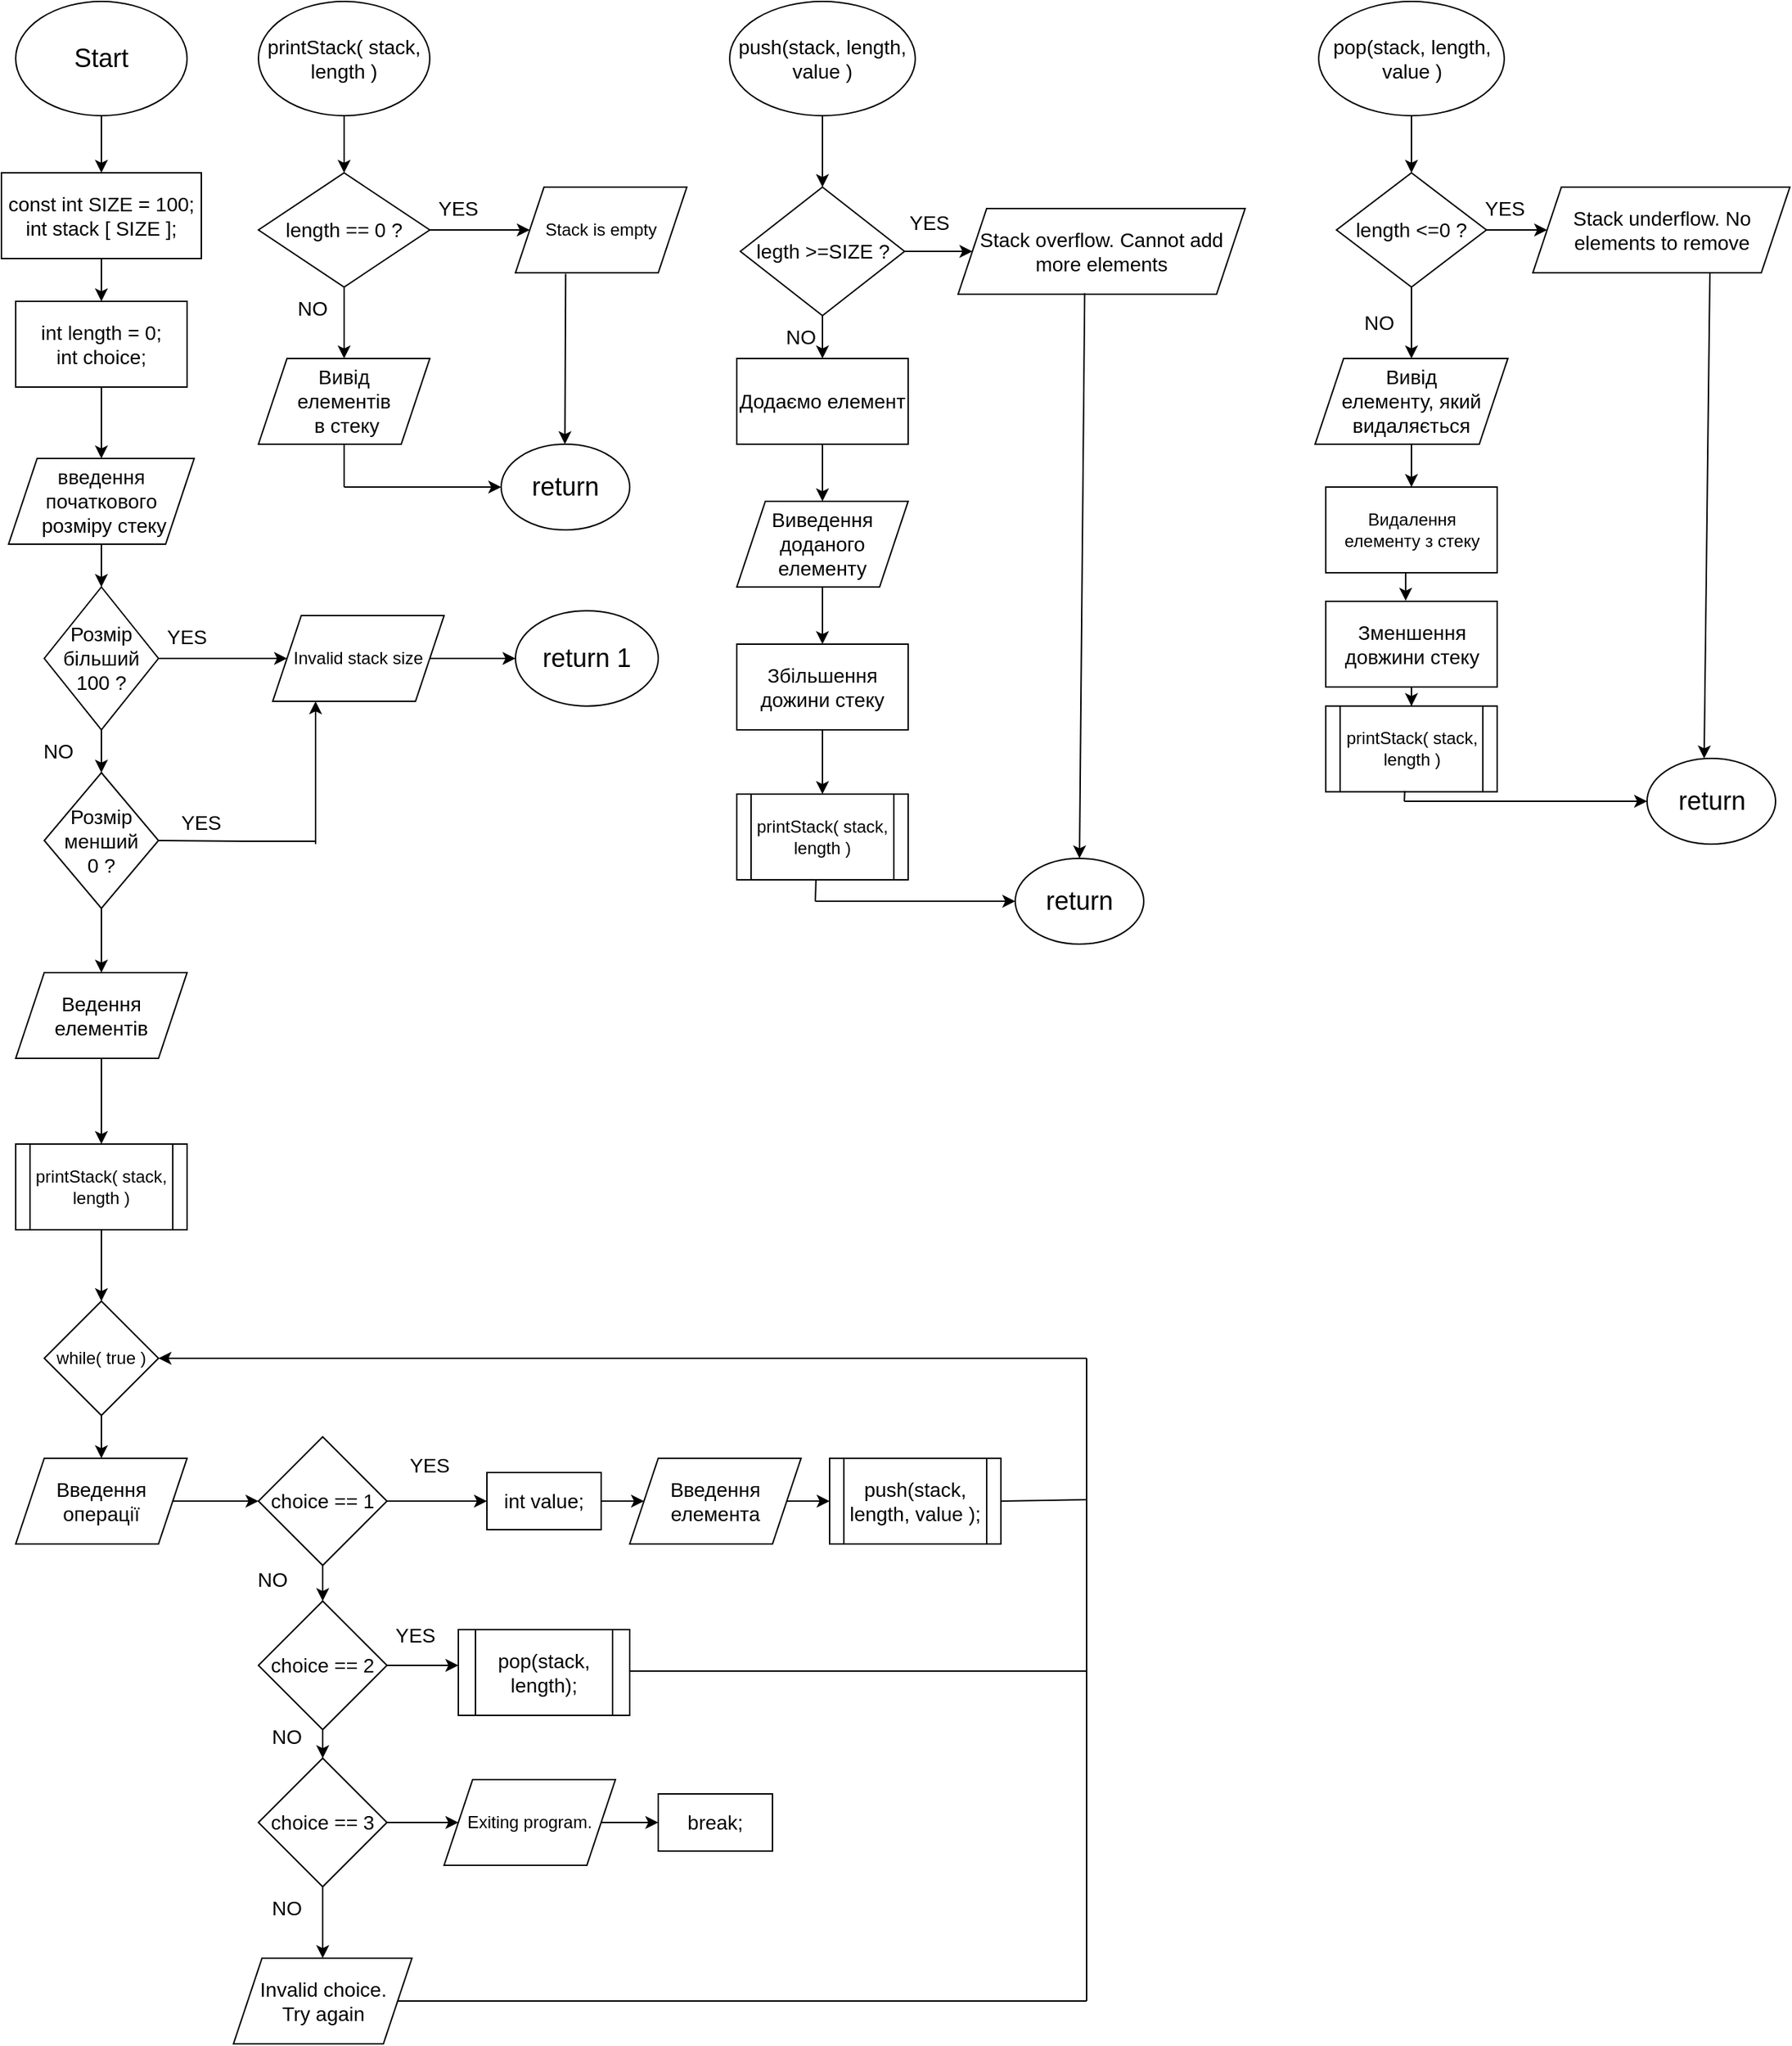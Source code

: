 <mxfile version="24.8.6">
  <diagram name="Сторінка-1" id="ftqmzm-4EnECPN6NXVMF">
    <mxGraphModel grid="1" page="1" gridSize="10" guides="1" tooltips="1" connect="1" arrows="1" fold="1" pageScale="1" pageWidth="827" pageHeight="1169" math="0" shadow="0">
      <root>
        <mxCell id="0" />
        <mxCell id="1" parent="0" />
        <mxCell id="n_DNDWNUgmgqfhdWU4qN-3" value="" style="edgeStyle=orthogonalEdgeStyle;rounded=0;orthogonalLoop=1;jettySize=auto;html=1;" edge="1" parent="1" source="n_DNDWNUgmgqfhdWU4qN-1" target="n_DNDWNUgmgqfhdWU4qN-2">
          <mxGeometry relative="1" as="geometry" />
        </mxCell>
        <mxCell id="n_DNDWNUgmgqfhdWU4qN-1" value="&lt;font style=&quot;font-size: 18px;&quot;&gt;Start&lt;/font&gt;" style="ellipse;whiteSpace=wrap;html=1;" vertex="1" parent="1">
          <mxGeometry x="50" y="40" width="120" height="80" as="geometry" />
        </mxCell>
        <mxCell id="n_DNDWNUgmgqfhdWU4qN-5" value="" style="edgeStyle=orthogonalEdgeStyle;rounded=0;orthogonalLoop=1;jettySize=auto;html=1;" edge="1" parent="1" source="n_DNDWNUgmgqfhdWU4qN-2" target="n_DNDWNUgmgqfhdWU4qN-4">
          <mxGeometry relative="1" as="geometry" />
        </mxCell>
        <mxCell id="n_DNDWNUgmgqfhdWU4qN-2" value="&lt;font style=&quot;font-size: 14px;&quot;&gt;const int SIZE = 100;&lt;br&gt;int stack [ SIZE ];&lt;/font&gt;" style="rounded=0;whiteSpace=wrap;html=1;" vertex="1" parent="1">
          <mxGeometry x="40" y="160" width="140" height="60" as="geometry" />
        </mxCell>
        <mxCell id="n_DNDWNUgmgqfhdWU4qN-8" value="" style="edgeStyle=orthogonalEdgeStyle;rounded=0;orthogonalLoop=1;jettySize=auto;html=1;" edge="1" parent="1" source="n_DNDWNUgmgqfhdWU4qN-4" target="n_DNDWNUgmgqfhdWU4qN-7">
          <mxGeometry relative="1" as="geometry" />
        </mxCell>
        <mxCell id="n_DNDWNUgmgqfhdWU4qN-4" value="&lt;font style=&quot;font-size: 14px;&quot;&gt;int length = 0;&lt;br&gt;int choice;&lt;/font&gt;" style="rounded=0;whiteSpace=wrap;html=1;" vertex="1" parent="1">
          <mxGeometry x="50" y="250" width="120" height="60" as="geometry" />
        </mxCell>
        <mxCell id="n_DNDWNUgmgqfhdWU4qN-10" value="" style="edgeStyle=orthogonalEdgeStyle;rounded=0;orthogonalLoop=1;jettySize=auto;html=1;" edge="1" parent="1" source="n_DNDWNUgmgqfhdWU4qN-7" target="n_DNDWNUgmgqfhdWU4qN-9">
          <mxGeometry relative="1" as="geometry" />
        </mxCell>
        <mxCell id="n_DNDWNUgmgqfhdWU4qN-7" value="&lt;font style=&quot;font-size: 14px;&quot;&gt;введення початкового&lt;br&gt;&amp;nbsp;розміру стеку&lt;/font&gt;" style="shape=parallelogram;perimeter=parallelogramPerimeter;whiteSpace=wrap;html=1;fixedSize=1;" vertex="1" parent="1">
          <mxGeometry x="45" y="360" width="130" height="60" as="geometry" />
        </mxCell>
        <mxCell id="n_DNDWNUgmgqfhdWU4qN-12" value="" style="edgeStyle=orthogonalEdgeStyle;rounded=0;orthogonalLoop=1;jettySize=auto;html=1;" edge="1" parent="1" source="n_DNDWNUgmgqfhdWU4qN-9" target="n_DNDWNUgmgqfhdWU4qN-11">
          <mxGeometry relative="1" as="geometry" />
        </mxCell>
        <mxCell id="n_DNDWNUgmgqfhdWU4qN-14" value="" style="edgeStyle=orthogonalEdgeStyle;rounded=0;orthogonalLoop=1;jettySize=auto;html=1;" edge="1" parent="1" source="n_DNDWNUgmgqfhdWU4qN-9" target="n_DNDWNUgmgqfhdWU4qN-13">
          <mxGeometry relative="1" as="geometry" />
        </mxCell>
        <mxCell id="n_DNDWNUgmgqfhdWU4qN-9" value="&lt;font style=&quot;font-size: 14px;&quot;&gt;Розмір більший 100 ?&lt;/font&gt;" style="rhombus;whiteSpace=wrap;html=1;" vertex="1" parent="1">
          <mxGeometry x="70" y="450" width="80" height="100" as="geometry" />
        </mxCell>
        <mxCell id="n_DNDWNUgmgqfhdWU4qN-21" value="" style="edgeStyle=orthogonalEdgeStyle;rounded=0;orthogonalLoop=1;jettySize=auto;html=1;" edge="1" parent="1" source="n_DNDWNUgmgqfhdWU4qN-11" target="n_DNDWNUgmgqfhdWU4qN-20">
          <mxGeometry relative="1" as="geometry" />
        </mxCell>
        <mxCell id="n_DNDWNUgmgqfhdWU4qN-11" value="Invalid stack size" style="shape=parallelogram;perimeter=parallelogramPerimeter;whiteSpace=wrap;html=1;fixedSize=1;" vertex="1" parent="1">
          <mxGeometry x="230" y="470" width="120" height="60" as="geometry" />
        </mxCell>
        <mxCell id="n_DNDWNUgmgqfhdWU4qN-23" value="" style="edgeStyle=orthogonalEdgeStyle;rounded=0;orthogonalLoop=1;jettySize=auto;html=1;" edge="1" parent="1" source="n_DNDWNUgmgqfhdWU4qN-13" target="n_DNDWNUgmgqfhdWU4qN-22">
          <mxGeometry relative="1" as="geometry" />
        </mxCell>
        <mxCell id="n_DNDWNUgmgqfhdWU4qN-13" value="&lt;span style=&quot;font-size: 14px;&quot;&gt;Розмір менший &lt;br&gt;0 ?&lt;/span&gt;" style="rhombus;whiteSpace=wrap;html=1;" vertex="1" parent="1">
          <mxGeometry x="70" y="580" width="80" height="95" as="geometry" />
        </mxCell>
        <mxCell id="n_DNDWNUgmgqfhdWU4qN-15" value="&lt;font style=&quot;font-size: 14px;&quot;&gt;YES&lt;/font&gt;" style="text;strokeColor=none;align=center;fillColor=none;html=1;verticalAlign=middle;whiteSpace=wrap;rounded=0;" vertex="1" parent="1">
          <mxGeometry x="140" y="470" width="60" height="30" as="geometry" />
        </mxCell>
        <mxCell id="n_DNDWNUgmgqfhdWU4qN-16" value="&lt;font style=&quot;font-size: 14px;&quot;&gt;YES&lt;/font&gt;" style="text;strokeColor=none;align=center;fillColor=none;html=1;verticalAlign=middle;whiteSpace=wrap;rounded=0;" vertex="1" parent="1">
          <mxGeometry x="150" y="600" width="60" height="30" as="geometry" />
        </mxCell>
        <mxCell id="n_DNDWNUgmgqfhdWU4qN-17" value="" style="endArrow=none;html=1;rounded=0;exitX=1;exitY=0.5;exitDx=0;exitDy=0;" edge="1" parent="1" source="n_DNDWNUgmgqfhdWU4qN-13">
          <mxGeometry width="50" height="50" relative="1" as="geometry">
            <mxPoint x="390" y="520" as="sourcePoint" />
            <mxPoint x="210" y="628" as="targetPoint" />
            <Array as="points">
              <mxPoint x="210" y="628" />
              <mxPoint x="260" y="628" />
            </Array>
          </mxGeometry>
        </mxCell>
        <mxCell id="n_DNDWNUgmgqfhdWU4qN-18" value="" style="endArrow=classic;html=1;rounded=0;entryX=0.25;entryY=1;entryDx=0;entryDy=0;" edge="1" parent="1" target="n_DNDWNUgmgqfhdWU4qN-11">
          <mxGeometry width="50" height="50" relative="1" as="geometry">
            <mxPoint x="260" y="630" as="sourcePoint" />
            <mxPoint x="370" y="510" as="targetPoint" />
          </mxGeometry>
        </mxCell>
        <mxCell id="n_DNDWNUgmgqfhdWU4qN-19" value="&lt;span style=&quot;font-size: 14px;&quot;&gt;NO&lt;/span&gt;" style="text;strokeColor=none;align=center;fillColor=none;html=1;verticalAlign=middle;whiteSpace=wrap;rounded=0;" vertex="1" parent="1">
          <mxGeometry x="50" y="550" width="60" height="30" as="geometry" />
        </mxCell>
        <mxCell id="n_DNDWNUgmgqfhdWU4qN-20" value="&lt;font style=&quot;font-size: 18px;&quot;&gt;return 1&lt;/font&gt;" style="ellipse;whiteSpace=wrap;html=1;" vertex="1" parent="1">
          <mxGeometry x="400" y="466.67" width="100" height="66.67" as="geometry" />
        </mxCell>
        <mxCell id="n_DNDWNUgmgqfhdWU4qN-25" value="" style="edgeStyle=orthogonalEdgeStyle;rounded=0;orthogonalLoop=1;jettySize=auto;html=1;" edge="1" parent="1" source="n_DNDWNUgmgqfhdWU4qN-22" target="n_DNDWNUgmgqfhdWU4qN-24">
          <mxGeometry relative="1" as="geometry" />
        </mxCell>
        <mxCell id="n_DNDWNUgmgqfhdWU4qN-22" value="&lt;font style=&quot;font-size: 14px;&quot;&gt;Ведення&lt;br&gt;елементів&lt;/font&gt;" style="shape=parallelogram;perimeter=parallelogramPerimeter;whiteSpace=wrap;html=1;fixedSize=1;" vertex="1" parent="1">
          <mxGeometry x="50" y="720" width="120" height="60" as="geometry" />
        </mxCell>
        <mxCell id="n_DNDWNUgmgqfhdWU4qN-28" value="" style="edgeStyle=orthogonalEdgeStyle;rounded=0;orthogonalLoop=1;jettySize=auto;html=1;" edge="1" parent="1" source="n_DNDWNUgmgqfhdWU4qN-24" target="n_DNDWNUgmgqfhdWU4qN-27">
          <mxGeometry relative="1" as="geometry" />
        </mxCell>
        <mxCell id="n_DNDWNUgmgqfhdWU4qN-24" value="printStack( stack, length )" style="shape=process;whiteSpace=wrap;html=1;backgroundOutline=1;size=0.083;" vertex="1" parent="1">
          <mxGeometry x="50" y="840" width="120" height="60" as="geometry" />
        </mxCell>
        <mxCell id="n_DNDWNUgmgqfhdWU4qN-66" value="" style="edgeStyle=orthogonalEdgeStyle;rounded=0;orthogonalLoop=1;jettySize=auto;html=1;" edge="1" parent="1" source="n_DNDWNUgmgqfhdWU4qN-26" target="n_DNDWNUgmgqfhdWU4qN-65">
          <mxGeometry relative="1" as="geometry" />
        </mxCell>
        <mxCell id="n_DNDWNUgmgqfhdWU4qN-26" value="&lt;font style=&quot;font-size: 14px;&quot;&gt;printStack( stack, length )&lt;/font&gt;" style="ellipse;whiteSpace=wrap;html=1;" vertex="1" parent="1">
          <mxGeometry x="220" y="40" width="120" height="80" as="geometry" />
        </mxCell>
        <mxCell id="n_DNDWNUgmgqfhdWU4qN-30" value="" style="edgeStyle=orthogonalEdgeStyle;rounded=0;orthogonalLoop=1;jettySize=auto;html=1;" edge="1" parent="1" source="n_DNDWNUgmgqfhdWU4qN-27" target="n_DNDWNUgmgqfhdWU4qN-29">
          <mxGeometry relative="1" as="geometry" />
        </mxCell>
        <mxCell id="n_DNDWNUgmgqfhdWU4qN-27" value="while( true )" style="rhombus;whiteSpace=wrap;html=1;" vertex="1" parent="1">
          <mxGeometry x="70" y="950" width="80" height="80" as="geometry" />
        </mxCell>
        <mxCell id="n_DNDWNUgmgqfhdWU4qN-32" value="" style="edgeStyle=orthogonalEdgeStyle;rounded=0;orthogonalLoop=1;jettySize=auto;html=1;" edge="1" parent="1" source="n_DNDWNUgmgqfhdWU4qN-29" target="n_DNDWNUgmgqfhdWU4qN-31">
          <mxGeometry relative="1" as="geometry" />
        </mxCell>
        <mxCell id="n_DNDWNUgmgqfhdWU4qN-29" value="&lt;font style=&quot;font-size: 14px;&quot;&gt;Введення операції&lt;/font&gt;" style="shape=parallelogram;perimeter=parallelogramPerimeter;whiteSpace=wrap;html=1;fixedSize=1;" vertex="1" parent="1">
          <mxGeometry x="50" y="1060" width="120" height="60" as="geometry" />
        </mxCell>
        <mxCell id="n_DNDWNUgmgqfhdWU4qN-34" value="" style="edgeStyle=orthogonalEdgeStyle;rounded=0;orthogonalLoop=1;jettySize=auto;html=1;" edge="1" parent="1" source="n_DNDWNUgmgqfhdWU4qN-31" target="n_DNDWNUgmgqfhdWU4qN-33">
          <mxGeometry relative="1" as="geometry" />
        </mxCell>
        <mxCell id="n_DNDWNUgmgqfhdWU4qN-42" value="" style="edgeStyle=orthogonalEdgeStyle;rounded=0;orthogonalLoop=1;jettySize=auto;html=1;" edge="1" parent="1" source="n_DNDWNUgmgqfhdWU4qN-31" target="n_DNDWNUgmgqfhdWU4qN-41">
          <mxGeometry relative="1" as="geometry" />
        </mxCell>
        <mxCell id="n_DNDWNUgmgqfhdWU4qN-31" value="&lt;font style=&quot;font-size: 14px;&quot;&gt;choice == 1&lt;/font&gt;" style="rhombus;whiteSpace=wrap;html=1;" vertex="1" parent="1">
          <mxGeometry x="220" y="1045" width="90" height="90" as="geometry" />
        </mxCell>
        <mxCell id="n_DNDWNUgmgqfhdWU4qN-36" value="" style="edgeStyle=orthogonalEdgeStyle;rounded=0;orthogonalLoop=1;jettySize=auto;html=1;" edge="1" parent="1" source="n_DNDWNUgmgqfhdWU4qN-33" target="n_DNDWNUgmgqfhdWU4qN-35">
          <mxGeometry relative="1" as="geometry" />
        </mxCell>
        <mxCell id="n_DNDWNUgmgqfhdWU4qN-33" value="&lt;font style=&quot;font-size: 14px;&quot;&gt;int value;&lt;/font&gt;" style="rounded=0;whiteSpace=wrap;html=1;" vertex="1" parent="1">
          <mxGeometry x="380" y="1070" width="80" height="40" as="geometry" />
        </mxCell>
        <mxCell id="n_DNDWNUgmgqfhdWU4qN-38" value="" style="edgeStyle=orthogonalEdgeStyle;rounded=0;orthogonalLoop=1;jettySize=auto;html=1;" edge="1" parent="1" source="n_DNDWNUgmgqfhdWU4qN-35">
          <mxGeometry relative="1" as="geometry">
            <mxPoint x="620" y="1090" as="targetPoint" />
          </mxGeometry>
        </mxCell>
        <mxCell id="n_DNDWNUgmgqfhdWU4qN-35" value="&lt;font style=&quot;font-size: 14px;&quot;&gt;Введення елемента&lt;/font&gt;" style="shape=parallelogram;perimeter=parallelogramPerimeter;whiteSpace=wrap;html=1;fixedSize=1;" vertex="1" parent="1">
          <mxGeometry x="480" y="1060" width="120" height="60" as="geometry" />
        </mxCell>
        <mxCell id="n_DNDWNUgmgqfhdWU4qN-39" value="&lt;font style=&quot;font-size: 14px;&quot;&gt;YES&lt;/font&gt;" style="text;strokeColor=none;align=center;fillColor=none;html=1;verticalAlign=middle;whiteSpace=wrap;rounded=0;" vertex="1" parent="1">
          <mxGeometry x="310" y="1050" width="60" height="30" as="geometry" />
        </mxCell>
        <mxCell id="n_DNDWNUgmgqfhdWU4qN-45" value="" style="edgeStyle=orthogonalEdgeStyle;rounded=0;orthogonalLoop=1;jettySize=auto;html=1;" edge="1" parent="1" source="n_DNDWNUgmgqfhdWU4qN-41">
          <mxGeometry relative="1" as="geometry">
            <mxPoint x="360" y="1205" as="targetPoint" />
          </mxGeometry>
        </mxCell>
        <mxCell id="n_DNDWNUgmgqfhdWU4qN-48" value="" style="edgeStyle=orthogonalEdgeStyle;rounded=0;orthogonalLoop=1;jettySize=auto;html=1;" edge="1" parent="1" source="n_DNDWNUgmgqfhdWU4qN-41" target="n_DNDWNUgmgqfhdWU4qN-47">
          <mxGeometry relative="1" as="geometry" />
        </mxCell>
        <mxCell id="n_DNDWNUgmgqfhdWU4qN-41" value="&lt;font style=&quot;font-size: 14px;&quot;&gt;choice == 2&lt;/font&gt;" style="rhombus;whiteSpace=wrap;html=1;" vertex="1" parent="1">
          <mxGeometry x="220" y="1160" width="90" height="90" as="geometry" />
        </mxCell>
        <mxCell id="n_DNDWNUgmgqfhdWU4qN-43" value="&lt;span style=&quot;font-size: 14px;&quot;&gt;NO&lt;/span&gt;" style="text;strokeColor=none;align=center;fillColor=none;html=1;verticalAlign=middle;whiteSpace=wrap;rounded=0;" vertex="1" parent="1">
          <mxGeometry x="200" y="1130" width="60" height="30" as="geometry" />
        </mxCell>
        <mxCell id="n_DNDWNUgmgqfhdWU4qN-46" value="&lt;font style=&quot;font-size: 14px;&quot;&gt;YES&lt;/font&gt;" style="text;strokeColor=none;align=center;fillColor=none;html=1;verticalAlign=middle;whiteSpace=wrap;rounded=0;" vertex="1" parent="1">
          <mxGeometry x="300" y="1169" width="60" height="30" as="geometry" />
        </mxCell>
        <mxCell id="n_DNDWNUgmgqfhdWU4qN-51" value="" style="edgeStyle=orthogonalEdgeStyle;rounded=0;orthogonalLoop=1;jettySize=auto;html=1;" edge="1" parent="1" source="n_DNDWNUgmgqfhdWU4qN-47" target="n_DNDWNUgmgqfhdWU4qN-50">
          <mxGeometry relative="1" as="geometry" />
        </mxCell>
        <mxCell id="n_DNDWNUgmgqfhdWU4qN-57" value="" style="edgeStyle=orthogonalEdgeStyle;rounded=0;orthogonalLoop=1;jettySize=auto;html=1;" edge="1" parent="1" source="n_DNDWNUgmgqfhdWU4qN-47" target="n_DNDWNUgmgqfhdWU4qN-56">
          <mxGeometry relative="1" as="geometry" />
        </mxCell>
        <mxCell id="n_DNDWNUgmgqfhdWU4qN-47" value="&lt;font style=&quot;font-size: 14px;&quot;&gt;choice == 3&lt;/font&gt;" style="rhombus;whiteSpace=wrap;html=1;" vertex="1" parent="1">
          <mxGeometry x="220" y="1270" width="90" height="90" as="geometry" />
        </mxCell>
        <mxCell id="n_DNDWNUgmgqfhdWU4qN-49" value="&lt;span style=&quot;font-size: 14px;&quot;&gt;NO&lt;/span&gt;" style="text;strokeColor=none;align=center;fillColor=none;html=1;verticalAlign=middle;whiteSpace=wrap;rounded=0;" vertex="1" parent="1">
          <mxGeometry x="210" y="1240" width="60" height="30" as="geometry" />
        </mxCell>
        <mxCell id="n_DNDWNUgmgqfhdWU4qN-54" value="" style="edgeStyle=orthogonalEdgeStyle;rounded=0;orthogonalLoop=1;jettySize=auto;html=1;" edge="1" parent="1" source="n_DNDWNUgmgqfhdWU4qN-50">
          <mxGeometry relative="1" as="geometry">
            <mxPoint x="500.0" y="1315" as="targetPoint" />
          </mxGeometry>
        </mxCell>
        <mxCell id="n_DNDWNUgmgqfhdWU4qN-50" value="Exiting program." style="shape=parallelogram;perimeter=parallelogramPerimeter;whiteSpace=wrap;html=1;fixedSize=1;" vertex="1" parent="1">
          <mxGeometry x="350" y="1285" width="120" height="60" as="geometry" />
        </mxCell>
        <mxCell id="n_DNDWNUgmgqfhdWU4qN-55" value="&lt;font style=&quot;font-size: 14px;&quot;&gt;break;&lt;/font&gt;" style="rounded=0;whiteSpace=wrap;html=1;" vertex="1" parent="1">
          <mxGeometry x="500" y="1295" width="80" height="40" as="geometry" />
        </mxCell>
        <mxCell id="n_DNDWNUgmgqfhdWU4qN-56" value="&lt;font style=&quot;font-size: 14px;&quot;&gt;Invalid choice. &lt;br&gt;Try again&lt;/font&gt;" style="shape=parallelogram;perimeter=parallelogramPerimeter;whiteSpace=wrap;html=1;fixedSize=1;" vertex="1" parent="1">
          <mxGeometry x="202.5" y="1410" width="125" height="60" as="geometry" />
        </mxCell>
        <mxCell id="n_DNDWNUgmgqfhdWU4qN-58" value="&lt;span style=&quot;font-size: 14px;&quot;&gt;NO&lt;/span&gt;" style="text;strokeColor=none;align=center;fillColor=none;html=1;verticalAlign=middle;whiteSpace=wrap;rounded=0;" vertex="1" parent="1">
          <mxGeometry x="210" y="1360" width="60" height="30" as="geometry" />
        </mxCell>
        <mxCell id="n_DNDWNUgmgqfhdWU4qN-59" value="" style="endArrow=none;html=1;rounded=0;" edge="1" parent="1">
          <mxGeometry width="50" height="50" relative="1" as="geometry">
            <mxPoint x="480" y="1209" as="sourcePoint" />
            <mxPoint x="800" y="1209" as="targetPoint" />
          </mxGeometry>
        </mxCell>
        <mxCell id="n_DNDWNUgmgqfhdWU4qN-60" value="" style="endArrow=none;html=1;rounded=0;exitX=1;exitY=0.5;exitDx=0;exitDy=0;" edge="1" parent="1" source="n_DNDWNUgmgqfhdWU4qN-73">
          <mxGeometry width="50" height="50" relative="1" as="geometry">
            <mxPoint x="750" y="1089.58" as="sourcePoint" />
            <mxPoint x="800" y="1089" as="targetPoint" />
          </mxGeometry>
        </mxCell>
        <mxCell id="n_DNDWNUgmgqfhdWU4qN-61" value="" style="endArrow=none;html=1;rounded=0;" edge="1" parent="1">
          <mxGeometry width="50" height="50" relative="1" as="geometry">
            <mxPoint x="800" y="1210" as="sourcePoint" />
            <mxPoint x="800" y="990" as="targetPoint" />
          </mxGeometry>
        </mxCell>
        <mxCell id="n_DNDWNUgmgqfhdWU4qN-62" value="" style="endArrow=classic;html=1;rounded=0;entryX=1;entryY=0.5;entryDx=0;entryDy=0;" edge="1" parent="1" target="n_DNDWNUgmgqfhdWU4qN-27">
          <mxGeometry width="50" height="50" relative="1" as="geometry">
            <mxPoint x="800" y="990" as="sourcePoint" />
            <mxPoint x="670" y="1100" as="targetPoint" />
          </mxGeometry>
        </mxCell>
        <mxCell id="n_DNDWNUgmgqfhdWU4qN-63" value="" style="endArrow=none;html=1;rounded=0;exitX=1;exitY=0.5;exitDx=0;exitDy=0;" edge="1" parent="1" source="n_DNDWNUgmgqfhdWU4qN-56">
          <mxGeometry width="50" height="50" relative="1" as="geometry">
            <mxPoint x="680" y="1310" as="sourcePoint" />
            <mxPoint x="800" y="1440" as="targetPoint" />
          </mxGeometry>
        </mxCell>
        <mxCell id="n_DNDWNUgmgqfhdWU4qN-64" value="" style="endArrow=none;html=1;rounded=0;" edge="1" parent="1">
          <mxGeometry width="50" height="50" relative="1" as="geometry">
            <mxPoint x="800" y="1440" as="sourcePoint" />
            <mxPoint x="800" y="1210" as="targetPoint" />
          </mxGeometry>
        </mxCell>
        <mxCell id="n_DNDWNUgmgqfhdWU4qN-68" value="" style="edgeStyle=orthogonalEdgeStyle;rounded=0;orthogonalLoop=1;jettySize=auto;html=1;" edge="1" parent="1" source="n_DNDWNUgmgqfhdWU4qN-65" target="n_DNDWNUgmgqfhdWU4qN-67">
          <mxGeometry relative="1" as="geometry" />
        </mxCell>
        <mxCell id="n_DNDWNUgmgqfhdWU4qN-71" value="" style="edgeStyle=orthogonalEdgeStyle;rounded=0;orthogonalLoop=1;jettySize=auto;html=1;" edge="1" parent="1" source="n_DNDWNUgmgqfhdWU4qN-65" target="n_DNDWNUgmgqfhdWU4qN-70">
          <mxGeometry relative="1" as="geometry" />
        </mxCell>
        <mxCell id="n_DNDWNUgmgqfhdWU4qN-65" value="&lt;font style=&quot;font-size: 14px;&quot;&gt;length == 0 ?&lt;/font&gt;" style="rhombus;whiteSpace=wrap;html=1;" vertex="1" parent="1">
          <mxGeometry x="220" y="160" width="120" height="80" as="geometry" />
        </mxCell>
        <mxCell id="n_DNDWNUgmgqfhdWU4qN-67" value="Stack is empty" style="shape=parallelogram;perimeter=parallelogramPerimeter;whiteSpace=wrap;html=1;fixedSize=1;" vertex="1" parent="1">
          <mxGeometry x="400" y="170" width="120" height="60" as="geometry" />
        </mxCell>
        <mxCell id="n_DNDWNUgmgqfhdWU4qN-69" value="&lt;font style=&quot;font-size: 14px;&quot;&gt;YES&lt;/font&gt;" style="text;strokeColor=none;align=center;fillColor=none;html=1;verticalAlign=middle;whiteSpace=wrap;rounded=0;" vertex="1" parent="1">
          <mxGeometry x="330" y="170" width="60" height="30" as="geometry" />
        </mxCell>
        <mxCell id="n_DNDWNUgmgqfhdWU4qN-70" value="&lt;font style=&quot;font-size: 14px;&quot;&gt;Вивід &lt;br&gt;елементів&lt;br&gt;&amp;nbsp;в стеку&lt;/font&gt;" style="shape=parallelogram;perimeter=parallelogramPerimeter;whiteSpace=wrap;html=1;fixedSize=1;" vertex="1" parent="1">
          <mxGeometry x="220" y="290" width="120" height="60" as="geometry" />
        </mxCell>
        <mxCell id="n_DNDWNUgmgqfhdWU4qN-72" value="&lt;span style=&quot;font-size: 14px;&quot;&gt;NO&lt;/span&gt;" style="text;strokeColor=none;align=center;fillColor=none;html=1;verticalAlign=middle;whiteSpace=wrap;rounded=0;" vertex="1" parent="1">
          <mxGeometry x="227.5" y="240" width="60" height="30" as="geometry" />
        </mxCell>
        <mxCell id="n_DNDWNUgmgqfhdWU4qN-73" value="&lt;span style=&quot;font-size: 14px;&quot;&gt;push(stack, length, value );&lt;/span&gt;" style="shape=process;whiteSpace=wrap;html=1;backgroundOutline=1;size=0.083;" vertex="1" parent="1">
          <mxGeometry x="620" y="1060" width="120" height="60" as="geometry" />
        </mxCell>
        <mxCell id="n_DNDWNUgmgqfhdWU4qN-76" value="" style="edgeStyle=orthogonalEdgeStyle;rounded=0;orthogonalLoop=1;jettySize=auto;html=1;" edge="1" parent="1" source="n_DNDWNUgmgqfhdWU4qN-74" target="n_DNDWNUgmgqfhdWU4qN-75">
          <mxGeometry relative="1" as="geometry" />
        </mxCell>
        <mxCell id="n_DNDWNUgmgqfhdWU4qN-74" value="&lt;span style=&quot;font-size: 14px;&quot;&gt;pop(stack, length, value )&lt;/span&gt;" style="ellipse;whiteSpace=wrap;html=1;" vertex="1" parent="1">
          <mxGeometry x="962.5" y="40" width="130" height="80" as="geometry" />
        </mxCell>
        <mxCell id="n_DNDWNUgmgqfhdWU4qN-78" value="" style="edgeStyle=orthogonalEdgeStyle;rounded=0;orthogonalLoop=1;jettySize=auto;html=1;" edge="1" parent="1" source="n_DNDWNUgmgqfhdWU4qN-75" target="n_DNDWNUgmgqfhdWU4qN-77">
          <mxGeometry relative="1" as="geometry" />
        </mxCell>
        <mxCell id="n_DNDWNUgmgqfhdWU4qN-81" value="" style="edgeStyle=orthogonalEdgeStyle;rounded=0;orthogonalLoop=1;jettySize=auto;html=1;" edge="1" parent="1" source="n_DNDWNUgmgqfhdWU4qN-75" target="n_DNDWNUgmgqfhdWU4qN-80">
          <mxGeometry relative="1" as="geometry" />
        </mxCell>
        <mxCell id="n_DNDWNUgmgqfhdWU4qN-75" value="&lt;font style=&quot;font-size: 14px;&quot;&gt;length &amp;lt;=0 ?&lt;/font&gt;" style="rhombus;whiteSpace=wrap;html=1;" vertex="1" parent="1">
          <mxGeometry x="975" y="160" width="105" height="80" as="geometry" />
        </mxCell>
        <mxCell id="n_DNDWNUgmgqfhdWU4qN-77" value="&lt;font style=&quot;font-size: 14px;&quot;&gt;Stack underflow. No &lt;br&gt;elements to remove&lt;/font&gt;" style="shape=parallelogram;perimeter=parallelogramPerimeter;whiteSpace=wrap;html=1;fixedSize=1;" vertex="1" parent="1">
          <mxGeometry x="1112.5" y="170" width="180" height="60" as="geometry" />
        </mxCell>
        <mxCell id="n_DNDWNUgmgqfhdWU4qN-79" value="&lt;font style=&quot;font-size: 14px;&quot;&gt;YES&lt;/font&gt;" style="text;strokeColor=none;align=center;fillColor=none;html=1;verticalAlign=middle;whiteSpace=wrap;rounded=0;" vertex="1" parent="1">
          <mxGeometry x="1062.5" y="170" width="60" height="30" as="geometry" />
        </mxCell>
        <mxCell id="n_DNDWNUgmgqfhdWU4qN-113" value="" style="edgeStyle=orthogonalEdgeStyle;rounded=0;orthogonalLoop=1;jettySize=auto;html=1;" edge="1" parent="1" source="n_DNDWNUgmgqfhdWU4qN-80" target="n_DNDWNUgmgqfhdWU4qN-112">
          <mxGeometry relative="1" as="geometry" />
        </mxCell>
        <mxCell id="n_DNDWNUgmgqfhdWU4qN-80" value="&lt;font style=&quot;font-size: 14px;&quot;&gt;Вивід &lt;br&gt;елементу, який видаляється&lt;/font&gt;" style="shape=parallelogram;perimeter=parallelogramPerimeter;whiteSpace=wrap;html=1;fixedSize=1;" vertex="1" parent="1">
          <mxGeometry x="960" y="290" width="135" height="60" as="geometry" />
        </mxCell>
        <mxCell id="n_DNDWNUgmgqfhdWU4qN-82" value="&lt;span style=&quot;font-size: 14px;&quot;&gt;NO&lt;/span&gt;" style="text;strokeColor=none;align=center;fillColor=none;html=1;verticalAlign=middle;whiteSpace=wrap;rounded=0;" vertex="1" parent="1">
          <mxGeometry x="975" y="250" width="60" height="30" as="geometry" />
        </mxCell>
        <mxCell id="n_DNDWNUgmgqfhdWU4qN-87" value="" style="edgeStyle=orthogonalEdgeStyle;rounded=0;orthogonalLoop=1;jettySize=auto;html=1;" edge="1" parent="1" source="n_DNDWNUgmgqfhdWU4qN-83" target="n_DNDWNUgmgqfhdWU4qN-85">
          <mxGeometry relative="1" as="geometry" />
        </mxCell>
        <mxCell id="n_DNDWNUgmgqfhdWU4qN-83" value="&lt;span style=&quot;font-size: 14px;&quot;&gt;Зменшення довжини стеку&lt;/span&gt;" style="rounded=0;whiteSpace=wrap;html=1;" vertex="1" parent="1">
          <mxGeometry x="967.5" y="460" width="120" height="60" as="geometry" />
        </mxCell>
        <mxCell id="n_DNDWNUgmgqfhdWU4qN-85" value="printStack( stack, length )" style="shape=process;whiteSpace=wrap;html=1;backgroundOutline=1;size=0.083;" vertex="1" parent="1">
          <mxGeometry x="967.5" y="533.34" width="120" height="60" as="geometry" />
        </mxCell>
        <mxCell id="n_DNDWNUgmgqfhdWU4qN-88" value="&lt;span style=&quot;font-size: 14px;&quot;&gt;pop(stack, length);&lt;/span&gt;" style="shape=process;whiteSpace=wrap;html=1;backgroundOutline=1;" vertex="1" parent="1">
          <mxGeometry x="360" y="1180" width="120" height="60" as="geometry" />
        </mxCell>
        <mxCell id="n_DNDWNUgmgqfhdWU4qN-96" value="" style="edgeStyle=orthogonalEdgeStyle;rounded=0;orthogonalLoop=1;jettySize=auto;html=1;" edge="1" parent="1" source="n_DNDWNUgmgqfhdWU4qN-89" target="n_DNDWNUgmgqfhdWU4qN-95">
          <mxGeometry relative="1" as="geometry" />
        </mxCell>
        <mxCell id="n_DNDWNUgmgqfhdWU4qN-89" value="&lt;span style=&quot;font-size: 14px;&quot;&gt;push(stack, length, value )&lt;/span&gt;" style="ellipse;whiteSpace=wrap;html=1;" vertex="1" parent="1">
          <mxGeometry x="550" y="40" width="130" height="80" as="geometry" />
        </mxCell>
        <mxCell id="n_DNDWNUgmgqfhdWU4qN-90" value="" style="endArrow=none;html=1;rounded=0;exitX=0.461;exitY=0.991;exitDx=0;exitDy=0;exitPerimeter=0;" edge="1" parent="1" source="n_DNDWNUgmgqfhdWU4qN-85">
          <mxGeometry width="50" height="50" relative="1" as="geometry">
            <mxPoint x="1022.5" y="551" as="sourcePoint" />
            <mxPoint x="1022.5" y="600" as="targetPoint" />
          </mxGeometry>
        </mxCell>
        <mxCell id="n_DNDWNUgmgqfhdWU4qN-92" value="&lt;font style=&quot;font-size: 18px;&quot;&gt;return&lt;/font&gt;" style="ellipse;whiteSpace=wrap;html=1;" vertex="1" parent="1">
          <mxGeometry x="1192.5" y="570" width="90" height="60" as="geometry" />
        </mxCell>
        <mxCell id="n_DNDWNUgmgqfhdWU4qN-93" value="" style="endArrow=classic;html=1;rounded=0;entryX=0;entryY=0.5;entryDx=0;entryDy=0;" edge="1" parent="1" target="n_DNDWNUgmgqfhdWU4qN-92">
          <mxGeometry width="50" height="50" relative="1" as="geometry">
            <mxPoint x="1022.5" y="600" as="sourcePoint" />
            <mxPoint x="1102.5" y="490" as="targetPoint" />
          </mxGeometry>
        </mxCell>
        <mxCell id="n_DNDWNUgmgqfhdWU4qN-94" value="" style="endArrow=classic;html=1;rounded=0;entryX=0.444;entryY=0;entryDx=0;entryDy=0;entryPerimeter=0;" edge="1" parent="1" target="n_DNDWNUgmgqfhdWU4qN-92">
          <mxGeometry width="50" height="50" relative="1" as="geometry">
            <mxPoint x="1236.5" y="230" as="sourcePoint" />
            <mxPoint x="1247.5" y="570" as="targetPoint" />
          </mxGeometry>
        </mxCell>
        <mxCell id="n_DNDWNUgmgqfhdWU4qN-98" value="" style="edgeStyle=orthogonalEdgeStyle;rounded=0;orthogonalLoop=1;jettySize=auto;html=1;" edge="1" parent="1" source="n_DNDWNUgmgqfhdWU4qN-95" target="n_DNDWNUgmgqfhdWU4qN-97">
          <mxGeometry relative="1" as="geometry" />
        </mxCell>
        <mxCell id="n_DNDWNUgmgqfhdWU4qN-101" value="" style="edgeStyle=orthogonalEdgeStyle;rounded=0;orthogonalLoop=1;jettySize=auto;html=1;" edge="1" parent="1" source="n_DNDWNUgmgqfhdWU4qN-95" target="n_DNDWNUgmgqfhdWU4qN-100">
          <mxGeometry relative="1" as="geometry" />
        </mxCell>
        <mxCell id="n_DNDWNUgmgqfhdWU4qN-95" value="&lt;font style=&quot;font-size: 14px;&quot;&gt;legth &amp;gt;=SIZE ?&lt;/font&gt;" style="rhombus;whiteSpace=wrap;html=1;" vertex="1" parent="1">
          <mxGeometry x="557.5" y="170" width="115" height="90" as="geometry" />
        </mxCell>
        <mxCell id="n_DNDWNUgmgqfhdWU4qN-97" value="&lt;font style=&quot;font-size: 14px;&quot;&gt;Stack overflow. Cannot add more elements&lt;/font&gt;" style="shape=parallelogram;perimeter=parallelogramPerimeter;whiteSpace=wrap;html=1;fixedSize=1;" vertex="1" parent="1">
          <mxGeometry x="710" y="185" width="201" height="60" as="geometry" />
        </mxCell>
        <mxCell id="n_DNDWNUgmgqfhdWU4qN-99" value="&lt;font style=&quot;font-size: 14px;&quot;&gt;YES&lt;/font&gt;" style="text;strokeColor=none;align=center;fillColor=none;html=1;verticalAlign=middle;whiteSpace=wrap;rounded=0;" vertex="1" parent="1">
          <mxGeometry x="660" y="180" width="60" height="30" as="geometry" />
        </mxCell>
        <mxCell id="n_DNDWNUgmgqfhdWU4qN-103" value="" style="edgeStyle=orthogonalEdgeStyle;rounded=0;orthogonalLoop=1;jettySize=auto;html=1;entryX=0.5;entryY=0;entryDx=0;entryDy=0;" edge="1" parent="1" source="n_DNDWNUgmgqfhdWU4qN-100" target="n_DNDWNUgmgqfhdWU4qN-104">
          <mxGeometry relative="1" as="geometry">
            <mxPoint x="614" y="387" as="targetPoint" />
          </mxGeometry>
        </mxCell>
        <mxCell id="n_DNDWNUgmgqfhdWU4qN-100" value="&lt;font style=&quot;font-size: 14px;&quot;&gt;Додаємо елемент&lt;/font&gt;" style="rounded=0;whiteSpace=wrap;html=1;" vertex="1" parent="1">
          <mxGeometry x="555" y="290" width="120" height="60" as="geometry" />
        </mxCell>
        <mxCell id="n_DNDWNUgmgqfhdWU4qN-119" value="" style="edgeStyle=orthogonalEdgeStyle;rounded=0;orthogonalLoop=1;jettySize=auto;html=1;" edge="1" parent="1" source="n_DNDWNUgmgqfhdWU4qN-104" target="n_DNDWNUgmgqfhdWU4qN-118">
          <mxGeometry relative="1" as="geometry" />
        </mxCell>
        <mxCell id="n_DNDWNUgmgqfhdWU4qN-104" value="&lt;font style=&quot;font-size: 14px;&quot;&gt;Виведення доданого елементу&lt;/font&gt;" style="shape=parallelogram;perimeter=parallelogramPerimeter;whiteSpace=wrap;html=1;fixedSize=1;" vertex="1" parent="1">
          <mxGeometry x="555" y="390" width="120" height="60" as="geometry" />
        </mxCell>
        <mxCell id="n_DNDWNUgmgqfhdWU4qN-106" value="printStack( stack, length )" style="shape=process;whiteSpace=wrap;html=1;backgroundOutline=1;size=0.083;" vertex="1" parent="1">
          <mxGeometry x="555" y="595" width="120" height="60" as="geometry" />
        </mxCell>
        <mxCell id="n_DNDWNUgmgqfhdWU4qN-108" value="&lt;font style=&quot;font-size: 18px;&quot;&gt;return&lt;/font&gt;" style="ellipse;whiteSpace=wrap;html=1;" vertex="1" parent="1">
          <mxGeometry x="750" y="640" width="90" height="60" as="geometry" />
        </mxCell>
        <mxCell id="n_DNDWNUgmgqfhdWU4qN-109" value="" style="endArrow=classic;html=1;rounded=0;exitX=0.441;exitY=0.988;exitDx=0;exitDy=0;entryX=0.5;entryY=0;entryDx=0;entryDy=0;exitPerimeter=0;" edge="1" parent="1" source="n_DNDWNUgmgqfhdWU4qN-97" target="n_DNDWNUgmgqfhdWU4qN-108">
          <mxGeometry width="50" height="50" relative="1" as="geometry">
            <mxPoint x="420" y="470" as="sourcePoint" />
            <mxPoint x="470" y="420" as="targetPoint" />
          </mxGeometry>
        </mxCell>
        <mxCell id="n_DNDWNUgmgqfhdWU4qN-110" value="" style="endArrow=none;html=1;rounded=0;entryX=0.462;entryY=1.004;entryDx=0;entryDy=0;entryPerimeter=0;" edge="1" parent="1" target="n_DNDWNUgmgqfhdWU4qN-106">
          <mxGeometry width="50" height="50" relative="1" as="geometry">
            <mxPoint x="610" y="670" as="sourcePoint" />
            <mxPoint x="470" y="420" as="targetPoint" />
          </mxGeometry>
        </mxCell>
        <mxCell id="n_DNDWNUgmgqfhdWU4qN-111" value="" style="endArrow=classic;html=1;rounded=0;entryX=0;entryY=0.5;entryDx=0;entryDy=0;" edge="1" parent="1" target="n_DNDWNUgmgqfhdWU4qN-108">
          <mxGeometry width="50" height="50" relative="1" as="geometry">
            <mxPoint x="610" y="670" as="sourcePoint" />
            <mxPoint x="560" y="530" as="targetPoint" />
          </mxGeometry>
        </mxCell>
        <mxCell id="n_DNDWNUgmgqfhdWU4qN-112" value="Видалення елементу з стеку" style="rounded=0;whiteSpace=wrap;html=1;" vertex="1" parent="1">
          <mxGeometry x="967.5" y="380" width="120" height="60" as="geometry" />
        </mxCell>
        <mxCell id="n_DNDWNUgmgqfhdWU4qN-117" value="" style="endArrow=classic;html=1;rounded=0;exitX=0.466;exitY=0.996;exitDx=0;exitDy=0;exitPerimeter=0;entryX=0.466;entryY=-0.007;entryDx=0;entryDy=0;entryPerimeter=0;" edge="1" parent="1" source="n_DNDWNUgmgqfhdWU4qN-112" target="n_DNDWNUgmgqfhdWU4qN-83">
          <mxGeometry width="50" height="50" relative="1" as="geometry">
            <mxPoint x="972.5" y="450" as="sourcePoint" />
            <mxPoint x="1022.5" y="400" as="targetPoint" />
          </mxGeometry>
        </mxCell>
        <mxCell id="n_DNDWNUgmgqfhdWU4qN-120" value="" style="edgeStyle=orthogonalEdgeStyle;rounded=0;orthogonalLoop=1;jettySize=auto;html=1;" edge="1" parent="1" source="n_DNDWNUgmgqfhdWU4qN-118" target="n_DNDWNUgmgqfhdWU4qN-106">
          <mxGeometry relative="1" as="geometry" />
        </mxCell>
        <mxCell id="n_DNDWNUgmgqfhdWU4qN-118" value="&lt;font style=&quot;font-size: 14px;&quot;&gt;Збільшення дожини стеку&lt;/font&gt;" style="rounded=0;whiteSpace=wrap;html=1;" vertex="1" parent="1">
          <mxGeometry x="555" y="490" width="120" height="60" as="geometry" />
        </mxCell>
        <mxCell id="n_DNDWNUgmgqfhdWU4qN-121" value="&lt;span style=&quot;font-size: 14px;&quot;&gt;NO&lt;/span&gt;" style="text;strokeColor=none;align=center;fillColor=none;html=1;verticalAlign=middle;whiteSpace=wrap;rounded=0;" vertex="1" parent="1">
          <mxGeometry x="570" y="260" width="60" height="30" as="geometry" />
        </mxCell>
        <mxCell id="n_DNDWNUgmgqfhdWU4qN-122" value="&lt;font style=&quot;font-size: 18px;&quot;&gt;return&lt;/font&gt;" style="ellipse;whiteSpace=wrap;html=1;" vertex="1" parent="1">
          <mxGeometry x="390" y="350" width="90" height="60" as="geometry" />
        </mxCell>
        <mxCell id="n_DNDWNUgmgqfhdWU4qN-123" value="" style="endArrow=none;html=1;rounded=0;exitX=0.5;exitY=1;exitDx=0;exitDy=0;" edge="1" parent="1" source="n_DNDWNUgmgqfhdWU4qN-70">
          <mxGeometry width="50" height="50" relative="1" as="geometry">
            <mxPoint x="720" y="460" as="sourcePoint" />
            <mxPoint x="280" y="380" as="targetPoint" />
          </mxGeometry>
        </mxCell>
        <mxCell id="n_DNDWNUgmgqfhdWU4qN-124" value="" style="endArrow=classic;html=1;rounded=0;" edge="1" parent="1">
          <mxGeometry width="50" height="50" relative="1" as="geometry">
            <mxPoint x="280" y="380" as="sourcePoint" />
            <mxPoint x="390" y="380" as="targetPoint" />
          </mxGeometry>
        </mxCell>
        <mxCell id="n_DNDWNUgmgqfhdWU4qN-125" value="" style="endArrow=classic;html=1;rounded=0;exitX=0.38;exitY=1.031;exitDx=0;exitDy=0;exitPerimeter=0;entryX=0.612;entryY=0.019;entryDx=0;entryDy=0;entryPerimeter=0;" edge="1" parent="1">
          <mxGeometry width="50" height="50" relative="1" as="geometry">
            <mxPoint x="435.15" y="230.72" as="sourcePoint" />
            <mxPoint x="434.63" y="350" as="targetPoint" />
          </mxGeometry>
        </mxCell>
      </root>
    </mxGraphModel>
  </diagram>
</mxfile>
